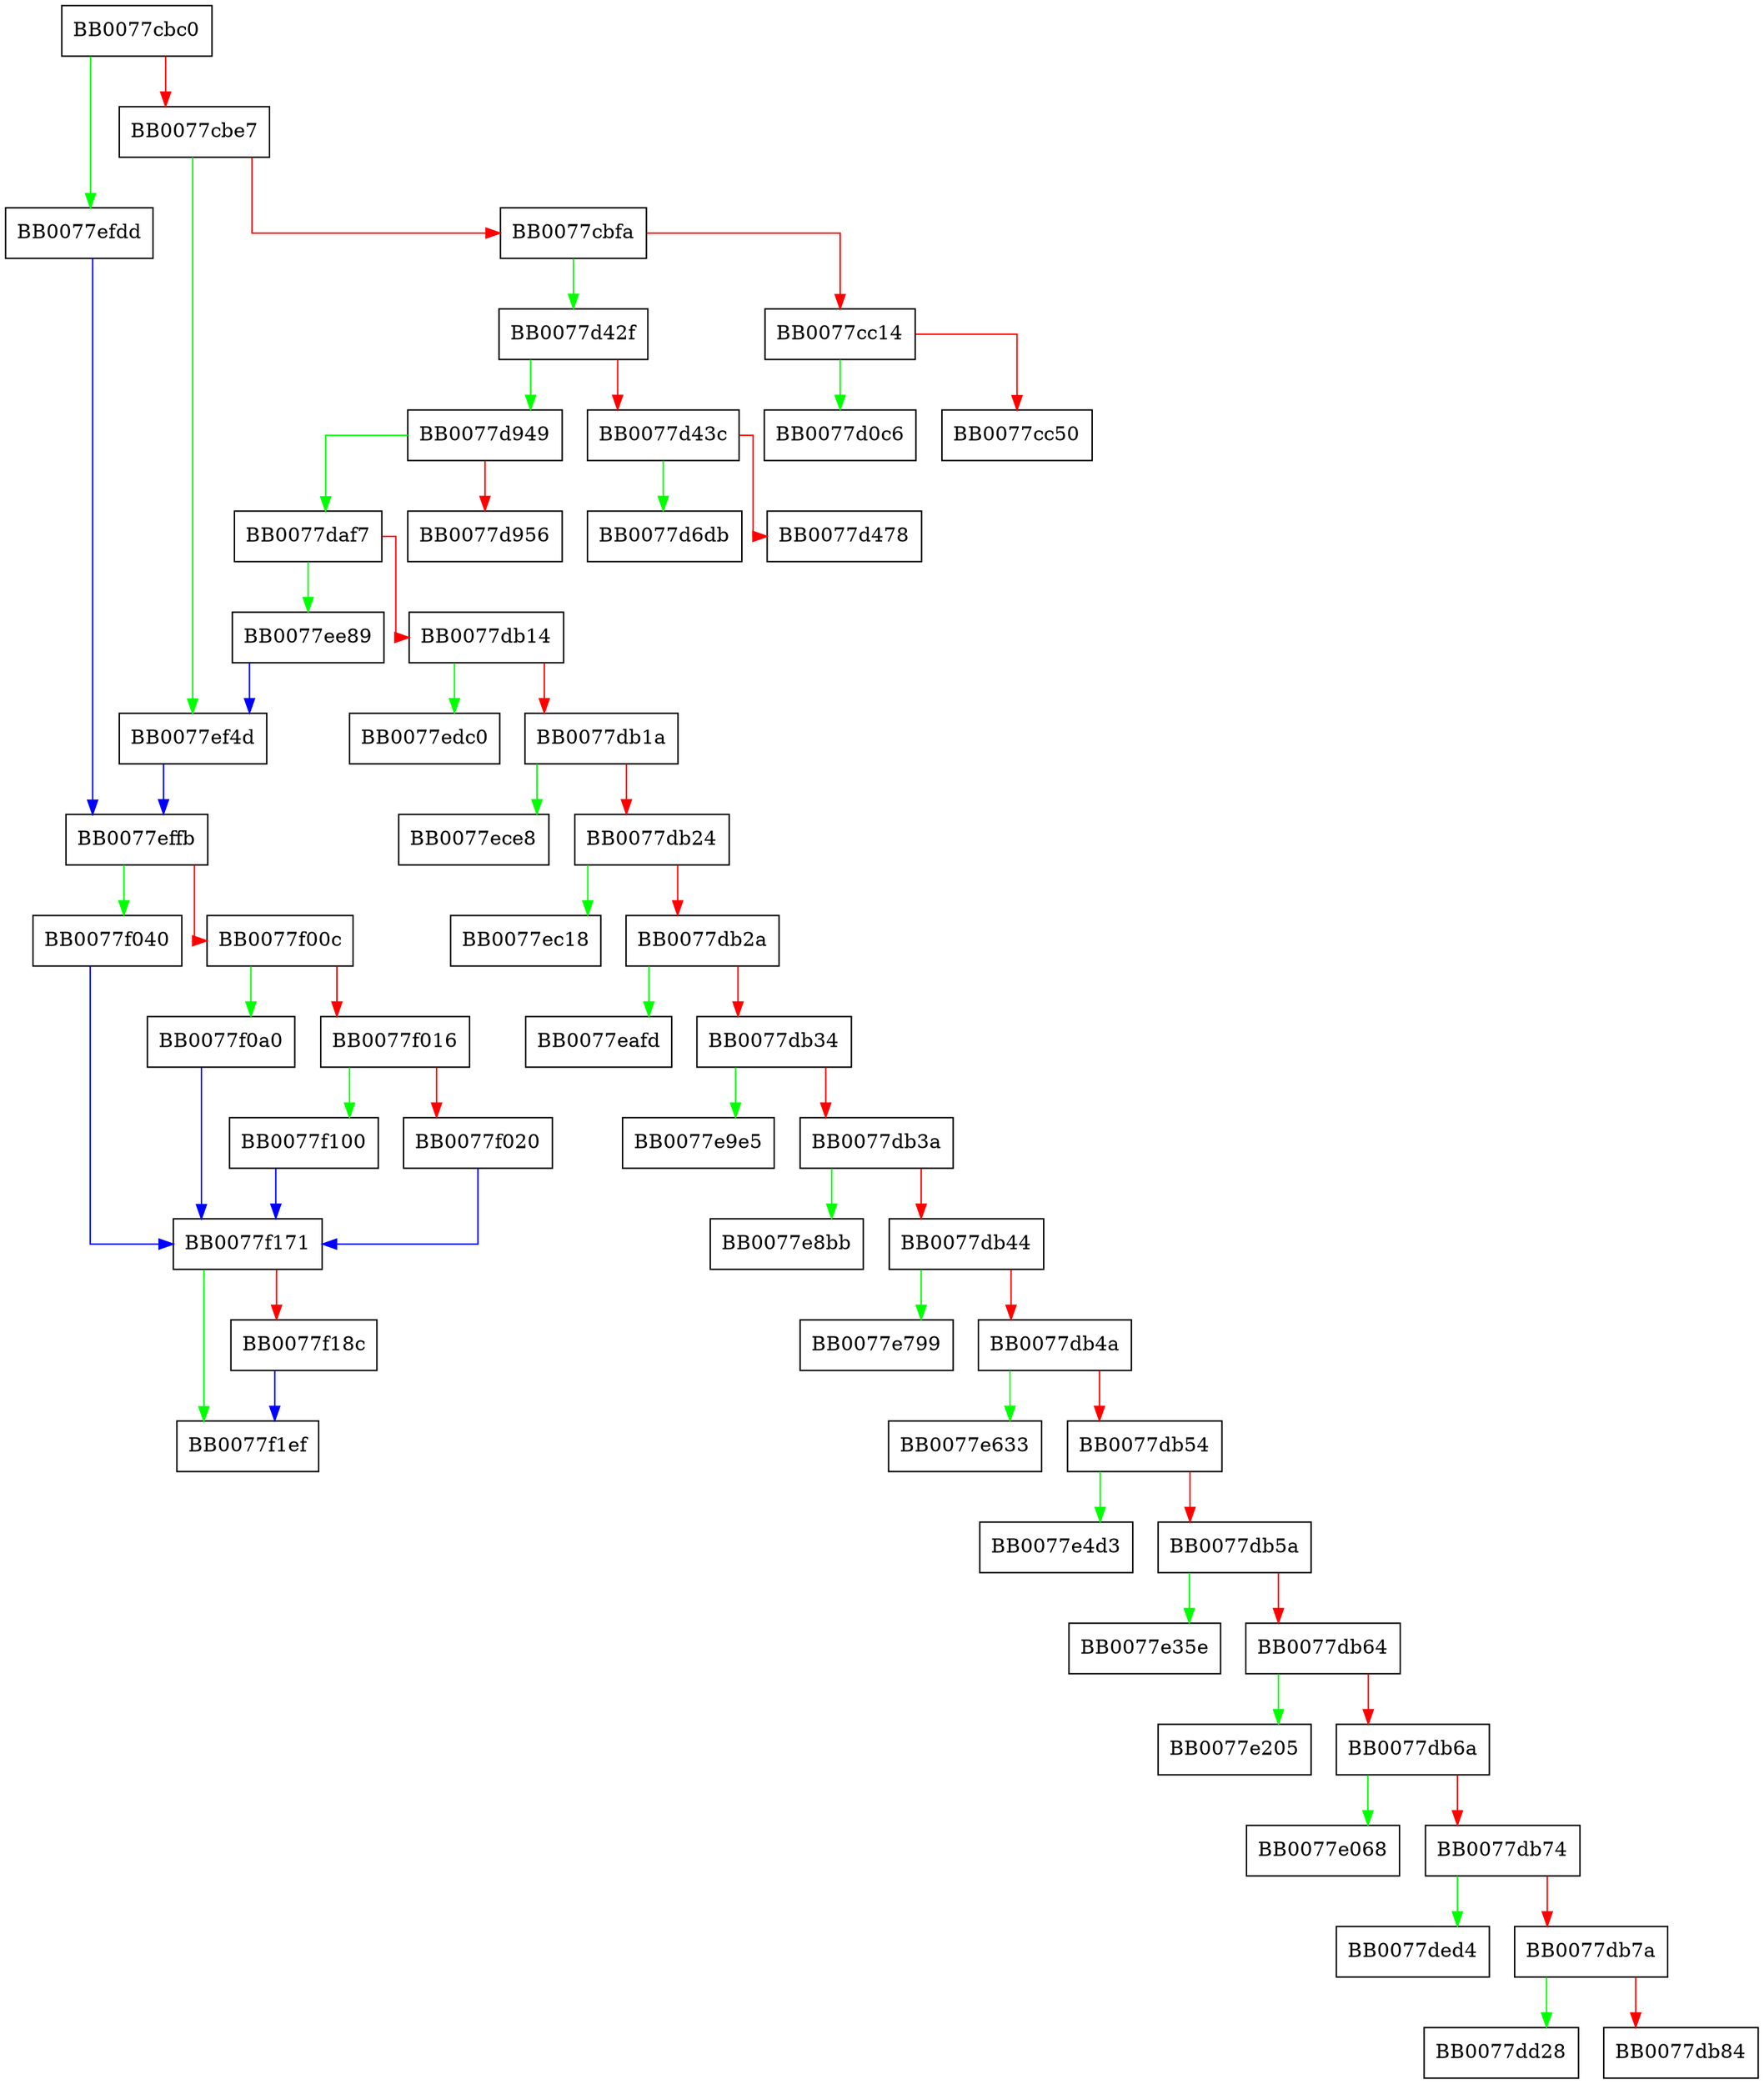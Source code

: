 digraph ossl_aes_gcm_setiv_avx512 {
  node [shape="box"];
  graph [splines=ortho];
  BB0077cbc0 -> BB0077efdd [color="green"];
  BB0077cbc0 -> BB0077cbe7 [color="red"];
  BB0077cbe7 -> BB0077ef4d [color="green"];
  BB0077cbe7 -> BB0077cbfa [color="red"];
  BB0077cbfa -> BB0077d42f [color="green"];
  BB0077cbfa -> BB0077cc14 [color="red"];
  BB0077cc14 -> BB0077d0c6 [color="green"];
  BB0077cc14 -> BB0077cc50 [color="red"];
  BB0077d42f -> BB0077d949 [color="green"];
  BB0077d42f -> BB0077d43c [color="red"];
  BB0077d43c -> BB0077d6db [color="green"];
  BB0077d43c -> BB0077d478 [color="red"];
  BB0077d949 -> BB0077daf7 [color="green"];
  BB0077d949 -> BB0077d956 [color="red"];
  BB0077daf7 -> BB0077ee89 [color="green"];
  BB0077daf7 -> BB0077db14 [color="red"];
  BB0077db14 -> BB0077edc0 [color="green"];
  BB0077db14 -> BB0077db1a [color="red"];
  BB0077db1a -> BB0077ece8 [color="green"];
  BB0077db1a -> BB0077db24 [color="red"];
  BB0077db24 -> BB0077ec18 [color="green"];
  BB0077db24 -> BB0077db2a [color="red"];
  BB0077db2a -> BB0077eafd [color="green"];
  BB0077db2a -> BB0077db34 [color="red"];
  BB0077db34 -> BB0077e9e5 [color="green"];
  BB0077db34 -> BB0077db3a [color="red"];
  BB0077db3a -> BB0077e8bb [color="green"];
  BB0077db3a -> BB0077db44 [color="red"];
  BB0077db44 -> BB0077e799 [color="green"];
  BB0077db44 -> BB0077db4a [color="red"];
  BB0077db4a -> BB0077e633 [color="green"];
  BB0077db4a -> BB0077db54 [color="red"];
  BB0077db54 -> BB0077e4d3 [color="green"];
  BB0077db54 -> BB0077db5a [color="red"];
  BB0077db5a -> BB0077e35e [color="green"];
  BB0077db5a -> BB0077db64 [color="red"];
  BB0077db64 -> BB0077e205 [color="green"];
  BB0077db64 -> BB0077db6a [color="red"];
  BB0077db6a -> BB0077e068 [color="green"];
  BB0077db6a -> BB0077db74 [color="red"];
  BB0077db74 -> BB0077ded4 [color="green"];
  BB0077db74 -> BB0077db7a [color="red"];
  BB0077db7a -> BB0077dd28 [color="green"];
  BB0077db7a -> BB0077db84 [color="red"];
  BB0077ee89 -> BB0077ef4d [color="blue"];
  BB0077ef4d -> BB0077effb [color="blue"];
  BB0077efdd -> BB0077effb [color="blue"];
  BB0077effb -> BB0077f040 [color="green"];
  BB0077effb -> BB0077f00c [color="red"];
  BB0077f00c -> BB0077f0a0 [color="green"];
  BB0077f00c -> BB0077f016 [color="red"];
  BB0077f016 -> BB0077f100 [color="green"];
  BB0077f016 -> BB0077f020 [color="red"];
  BB0077f020 -> BB0077f171 [color="blue"];
  BB0077f040 -> BB0077f171 [color="blue"];
  BB0077f0a0 -> BB0077f171 [color="blue"];
  BB0077f100 -> BB0077f171 [color="blue"];
  BB0077f171 -> BB0077f1ef [color="green"];
  BB0077f171 -> BB0077f18c [color="red"];
  BB0077f18c -> BB0077f1ef [color="blue"];
}